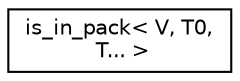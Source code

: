 digraph "Graphical Class Hierarchy"
{
 // LATEX_PDF_SIZE
  edge [fontname="Helvetica",fontsize="10",labelfontname="Helvetica",labelfontsize="10"];
  node [fontname="Helvetica",fontsize="10",shape=record];
  rankdir="LR";
  Node0 [label="is_in_pack\< V, T0,\l T... \>",height=0.2,width=0.4,color="black", fillcolor="white", style="filled",URL="$structis__in__pack_3_01_v_00_01_t0_00_01_t_8_8_8_01_4.html",tooltip=" "];
}
